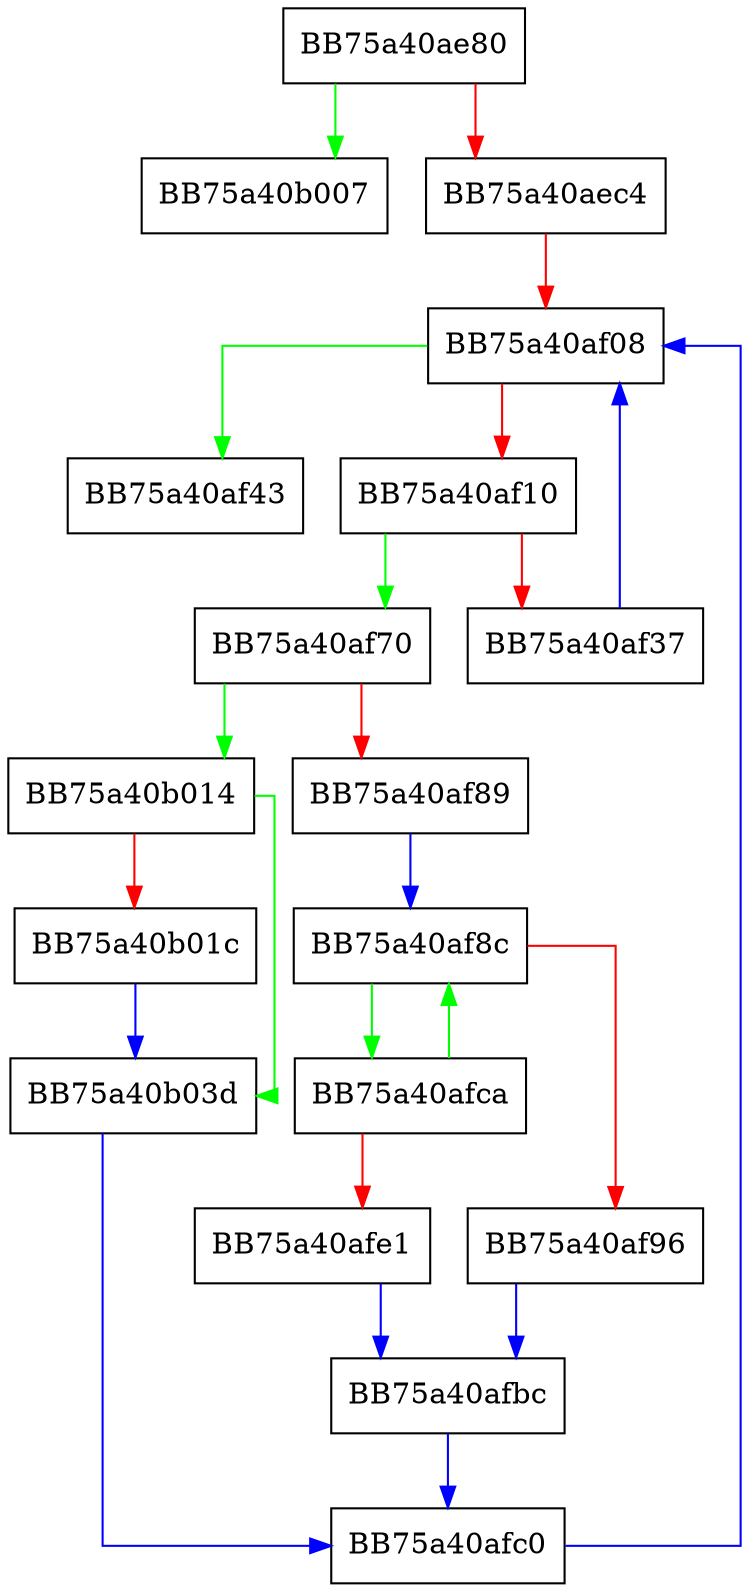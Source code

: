 digraph _Forced_rehash {
  node [shape="box"];
  graph [splines=ortho];
  BB75a40ae80 -> BB75a40b007 [color="green"];
  BB75a40ae80 -> BB75a40aec4 [color="red"];
  BB75a40aec4 -> BB75a40af08 [color="red"];
  BB75a40af08 -> BB75a40af43 [color="green"];
  BB75a40af08 -> BB75a40af10 [color="red"];
  BB75a40af10 -> BB75a40af70 [color="green"];
  BB75a40af10 -> BB75a40af37 [color="red"];
  BB75a40af37 -> BB75a40af08 [color="blue"];
  BB75a40af70 -> BB75a40b014 [color="green"];
  BB75a40af70 -> BB75a40af89 [color="red"];
  BB75a40af89 -> BB75a40af8c [color="blue"];
  BB75a40af8c -> BB75a40afca [color="green"];
  BB75a40af8c -> BB75a40af96 [color="red"];
  BB75a40af96 -> BB75a40afbc [color="blue"];
  BB75a40afbc -> BB75a40afc0 [color="blue"];
  BB75a40afc0 -> BB75a40af08 [color="blue"];
  BB75a40afca -> BB75a40af8c [color="green"];
  BB75a40afca -> BB75a40afe1 [color="red"];
  BB75a40afe1 -> BB75a40afbc [color="blue"];
  BB75a40b014 -> BB75a40b03d [color="green"];
  BB75a40b014 -> BB75a40b01c [color="red"];
  BB75a40b01c -> BB75a40b03d [color="blue"];
  BB75a40b03d -> BB75a40afc0 [color="blue"];
}